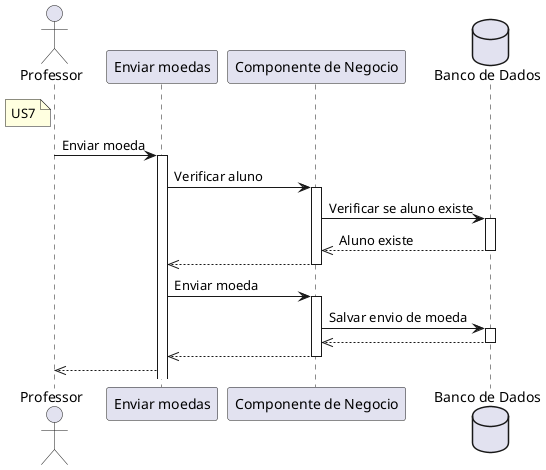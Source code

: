 @startuml US7


actor "Professor" as Professor
note left of Professor #LightYellow
US7
end note

participant "Enviar moedas" as Tela
participant "Componente de Negocio" as Negocio
database "Banco de Dados" as Database

Professor -> Tela : Enviar moeda
activate Tela
Tela -> Negocio : Verificar aluno
activate Negocio
Negocio -> Database : Verificar se aluno existe
activate Database
Database -->> Negocio : Aluno existe
deactivate Database
Negocio -->> Tela
deactivate Negocio
Tela -> Negocio : Enviar moeda
activate Negocio
Negocio -> Database : Salvar envio de moeda
activate Database
Database -->> Negocio
deactivate Database
Negocio -->> Tela
deactivate Negocio
Tela -->> Professor

' --> Sincrono 
' -->> Assincrono
' <-- Retorno Sincrono
' <<-- Retorno Assíncrono

@enduml
